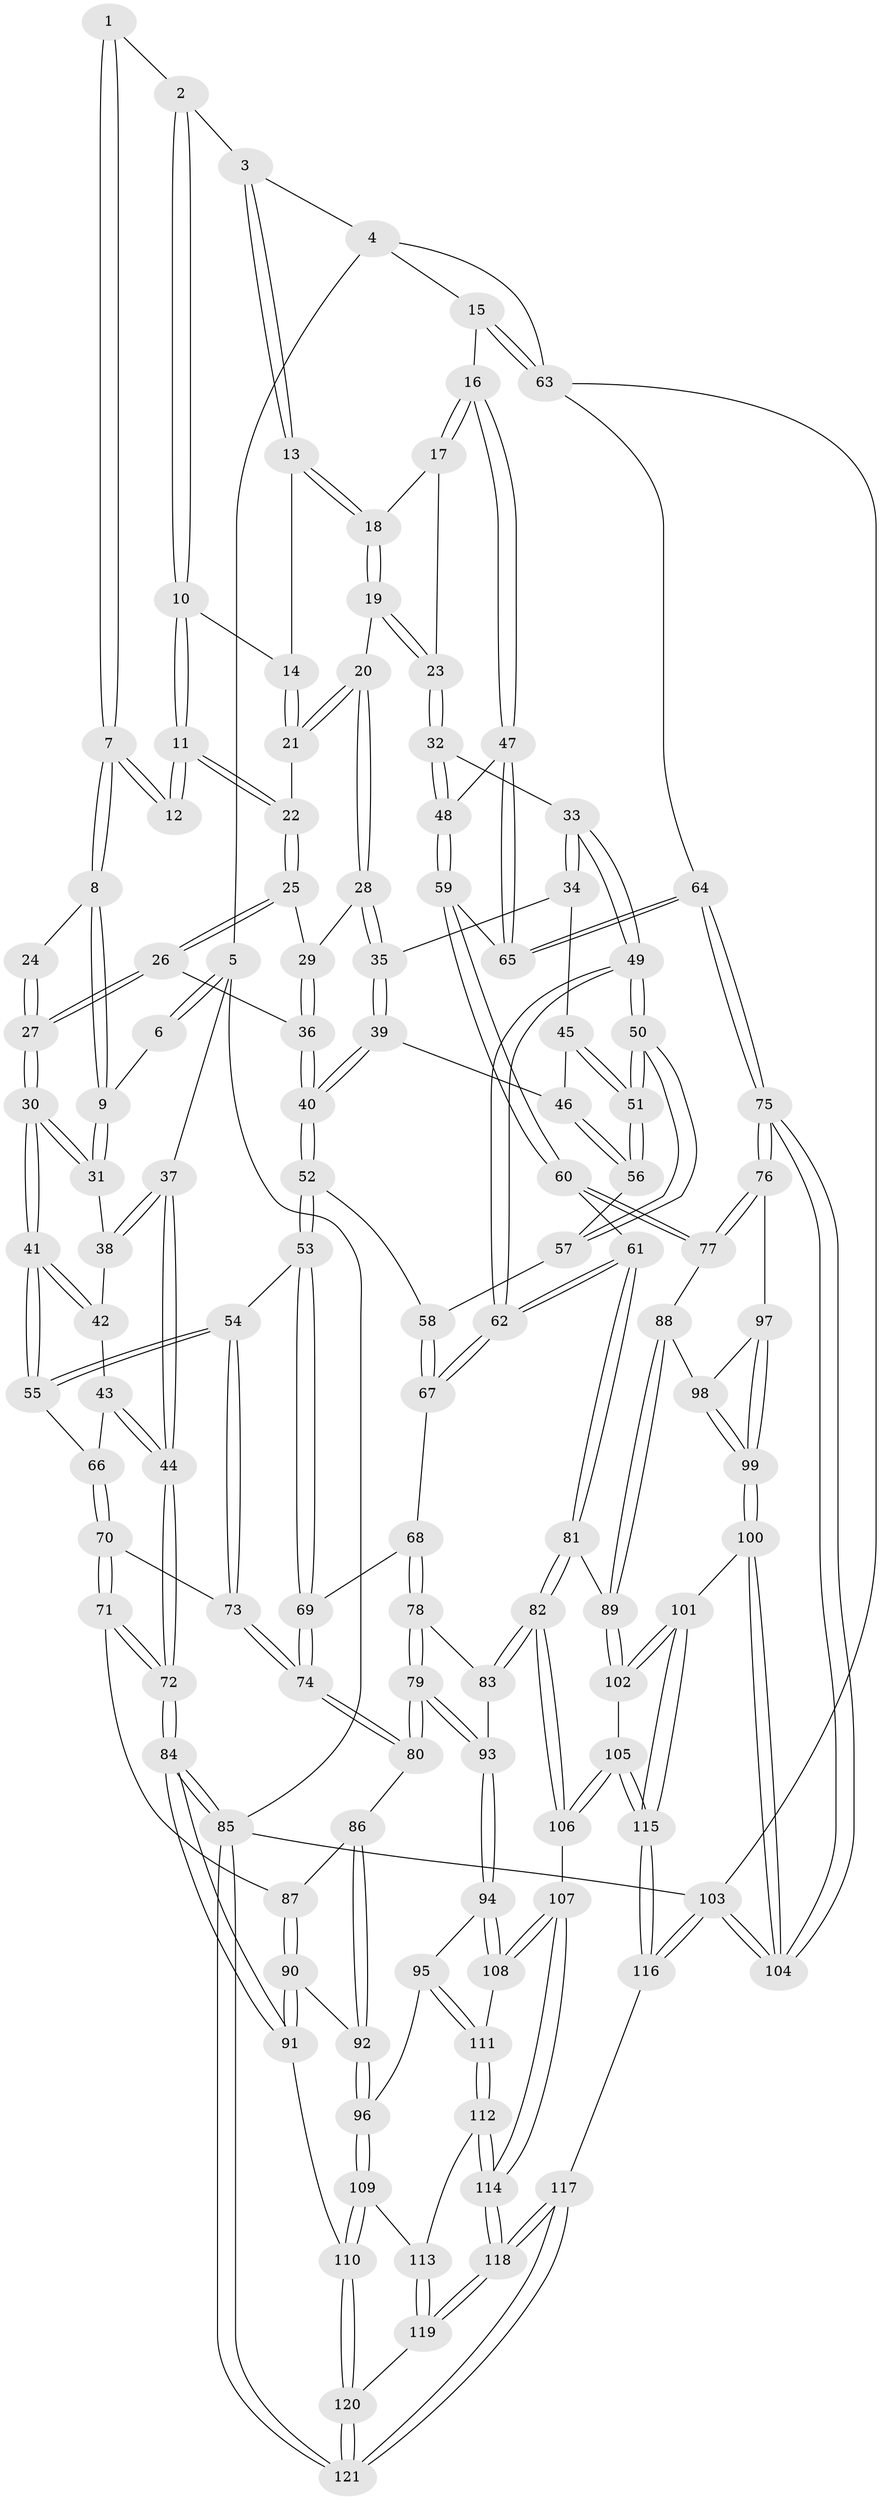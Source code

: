 // coarse degree distribution, {3: 0.11688311688311688, 5: 0.4025974025974026, 4: 0.33766233766233766, 6: 0.1038961038961039, 2: 0.03896103896103896}
// Generated by graph-tools (version 1.1) at 2025/52/02/27/25 19:52:39]
// undirected, 121 vertices, 299 edges
graph export_dot {
graph [start="1"]
  node [color=gray90,style=filled];
  1 [pos="+0.2619747405031887+0"];
  2 [pos="+0.3027176952540719+0"];
  3 [pos="+0.7047249077585386+0"];
  4 [pos="+0.892896221572714+0"];
  5 [pos="+0+0"];
  6 [pos="+0.17641513904988582+0"];
  7 [pos="+0.21275699479109428+0.06892448681931777"];
  8 [pos="+0.1642736457855654+0.15651015883397276"];
  9 [pos="+0.12559519082500756+0.1752942268299806"];
  10 [pos="+0.35088285490425253+0.03370632106590938"];
  11 [pos="+0.3519265122397946+0.12430933884719665"];
  12 [pos="+0.32120044758562666+0.1340325998781065"];
  13 [pos="+0.7031600824539663+0"];
  14 [pos="+0.512033061669315+0.06655222445268476"];
  15 [pos="+0.9563642295882575+0.23550623869889115"];
  16 [pos="+0.9430307786655214+0.23621031637317902"];
  17 [pos="+0.7363734999175502+0"];
  18 [pos="+0.713835125073134+0"];
  19 [pos="+0.5713382389091869+0.17888687667991054"];
  20 [pos="+0.5173712313771394+0.18168687515229734"];
  21 [pos="+0.4883020479777661+0.14411720551777774"];
  22 [pos="+0.3546569278054305+0.1271894541140664"];
  23 [pos="+0.6897218046659664+0.2561588897164541"];
  24 [pos="+0.2866633714692827+0.15079671711005566"];
  25 [pos="+0.36341714198281105+0.19195515361768312"];
  26 [pos="+0.3442304513251929+0.27115045878230487"];
  27 [pos="+0.24756237753958585+0.29852927684091013"];
  28 [pos="+0.4995643520780871+0.2286654782492198"];
  29 [pos="+0.4519377611991899+0.24193313358415153"];
  30 [pos="+0.22226792223443523+0.31525507560919164"];
  31 [pos="+0.11523433606495925+0.18479808299230907"];
  32 [pos="+0.6941520089310772+0.2669808569750413"];
  33 [pos="+0.6704200510199417+0.28204097126143146"];
  34 [pos="+0.5843447884798776+0.3116191998396079"];
  35 [pos="+0.5005871354679087+0.23198185084421305"];
  36 [pos="+0.39622418696010536+0.31637216990253136"];
  37 [pos="+0+0.09479441134701146"];
  38 [pos="+0.04118496444942189+0.1868327545501311"];
  39 [pos="+0.48361765912277943+0.3323290754775854"];
  40 [pos="+0.407391199884529+0.3427426632329352"];
  41 [pos="+0.21625471630421314+0.36926031624827"];
  42 [pos="+0.07385811621744964+0.3251179590453639"];
  43 [pos="+0.04582398914757017+0.40292245458793363"];
  44 [pos="+0+0.47610646184887456"];
  45 [pos="+0.5707248329203857+0.3266745504844657"];
  46 [pos="+0.48478018842686854+0.3329995901411114"];
  47 [pos="+0.8111660533652217+0.32548810155780084"];
  48 [pos="+0.8063354349596014+0.3279167737668318"];
  49 [pos="+0.5851280997387155+0.4883888187177853"];
  50 [pos="+0.5683240889965904+0.4354014913956045"];
  51 [pos="+0.5632455125270238+0.4175627190501338"];
  52 [pos="+0.3878544862018616+0.40230042855474435"];
  53 [pos="+0.34248278016266076+0.4402169549122014"];
  54 [pos="+0.21997848221197785+0.3967369585657754"];
  55 [pos="+0.21804593550873158+0.39418187017120154"];
  56 [pos="+0.49840316892511155+0.3699857359001444"];
  57 [pos="+0.48578610169312253+0.3949212612215755"];
  58 [pos="+0.46192418706531435+0.42982982340231835"];
  59 [pos="+0.7809166313013863+0.4407525968322585"];
  60 [pos="+0.7486032514429908+0.5243939337560943"];
  61 [pos="+0.6186628433526349+0.5392289752131336"];
  62 [pos="+0.5866401059232219+0.504604186830482"];
  63 [pos="+1+0.23804401661072208"];
  64 [pos="+1+0.5596220412202056"];
  65 [pos="+0.9897948415078414+0.48579284931996364"];
  66 [pos="+0.12162841706857122+0.4199037037028812"];
  67 [pos="+0.5316543733272944+0.49319749346688624"];
  68 [pos="+0.38848074358506957+0.535329291614636"];
  69 [pos="+0.3589893336265055+0.5087378007125791"];
  70 [pos="+0.08111353129222237+0.5519228036312372"];
  71 [pos="+0.03594257179801823+0.6037886700450723"];
  72 [pos="+0+0.5835183389521609"];
  73 [pos="+0.20317336740816333+0.49050568289372537"];
  74 [pos="+0.23996361840152833+0.5955160716937068"];
  75 [pos="+1+0.7345655150767718"];
  76 [pos="+0.9367897500333594+0.6620114869516638"];
  77 [pos="+0.7729409099055606+0.5533763631641326"];
  78 [pos="+0.40686236833169637+0.6162451863966248"];
  79 [pos="+0.24561537409124654+0.6601459014231699"];
  80 [pos="+0.22649508777511781+0.644093541570849"];
  81 [pos="+0.5618418745953416+0.647634165070785"];
  82 [pos="+0.4938764211108578+0.6897262509341576"];
  83 [pos="+0.4511265093961358+0.6615996707382525"];
  84 [pos="+0+0.7798580481721404"];
  85 [pos="+0+1"];
  86 [pos="+0.15255594882898413+0.654775709929146"];
  87 [pos="+0.055525179499333714+0.6151895714919057"];
  88 [pos="+0.7148403407716077+0.7245926511899771"];
  89 [pos="+0.647183664540812+0.729364453470838"];
  90 [pos="+0.07423108752822098+0.7941312912584015"];
  91 [pos="+0+0.823295327340736"];
  92 [pos="+0.13377006842034592+0.797534001752414"];
  93 [pos="+0.2781484599997119+0.725166028583409"];
  94 [pos="+0.288350795771797+0.7712874015630106"];
  95 [pos="+0.24383275574771526+0.8114267904329363"];
  96 [pos="+0.15946839532754178+0.828134783657761"];
  97 [pos="+0.9026489165055703+0.6794505606619831"];
  98 [pos="+0.7314258368164722+0.7416442941468988"];
  99 [pos="+0.7481873584392976+0.7945815336579614"];
  100 [pos="+0.7491093997847215+0.8915401772420597"];
  101 [pos="+0.7431724439126229+0.8909493918162158"];
  102 [pos="+0.6439054913381304+0.7858497342788725"];
  103 [pos="+1+1"];
  104 [pos="+1+1"];
  105 [pos="+0.5136377920875786+0.8572361616296288"];
  106 [pos="+0.4636537905213667+0.8171183136711038"];
  107 [pos="+0.42376057222626085+0.830467915891992"];
  108 [pos="+0.36582207990695104+0.8073112930939954"];
  109 [pos="+0.15064246366412068+0.8646366775069633"];
  110 [pos="+0.10091146265789405+0.9264159559107048"];
  111 [pos="+0.2644514643321553+0.9034243206731811"];
  112 [pos="+0.2662019350788029+0.9183535681529805"];
  113 [pos="+0.21804304919072298+0.9221262257839693"];
  114 [pos="+0.3367614419198981+0.9813664929034034"];
  115 [pos="+0.5655827537925681+0.9355422251397695"];
  116 [pos="+0.5209594081795401+1"];
  117 [pos="+0.3527390466980722+1"];
  118 [pos="+0.33818967247822046+1"];
  119 [pos="+0.19567698329986635+0.9566891664098116"];
  120 [pos="+0.09873083129459514+0.9965377811683699"];
  121 [pos="+0+1"];
  1 -- 2;
  1 -- 7;
  1 -- 7;
  2 -- 3;
  2 -- 10;
  2 -- 10;
  3 -- 4;
  3 -- 13;
  3 -- 13;
  4 -- 5;
  4 -- 15;
  4 -- 63;
  5 -- 6;
  5 -- 6;
  5 -- 37;
  5 -- 85;
  6 -- 9;
  7 -- 8;
  7 -- 8;
  7 -- 12;
  7 -- 12;
  8 -- 9;
  8 -- 9;
  8 -- 24;
  9 -- 31;
  9 -- 31;
  10 -- 11;
  10 -- 11;
  10 -- 14;
  11 -- 12;
  11 -- 12;
  11 -- 22;
  11 -- 22;
  13 -- 14;
  13 -- 18;
  13 -- 18;
  14 -- 21;
  14 -- 21;
  15 -- 16;
  15 -- 63;
  15 -- 63;
  16 -- 17;
  16 -- 17;
  16 -- 47;
  16 -- 47;
  17 -- 18;
  17 -- 23;
  18 -- 19;
  18 -- 19;
  19 -- 20;
  19 -- 23;
  19 -- 23;
  20 -- 21;
  20 -- 21;
  20 -- 28;
  20 -- 28;
  21 -- 22;
  22 -- 25;
  22 -- 25;
  23 -- 32;
  23 -- 32;
  24 -- 27;
  24 -- 27;
  25 -- 26;
  25 -- 26;
  25 -- 29;
  26 -- 27;
  26 -- 27;
  26 -- 36;
  27 -- 30;
  27 -- 30;
  28 -- 29;
  28 -- 35;
  28 -- 35;
  29 -- 36;
  29 -- 36;
  30 -- 31;
  30 -- 31;
  30 -- 41;
  30 -- 41;
  31 -- 38;
  32 -- 33;
  32 -- 48;
  32 -- 48;
  33 -- 34;
  33 -- 34;
  33 -- 49;
  33 -- 49;
  34 -- 35;
  34 -- 45;
  35 -- 39;
  35 -- 39;
  36 -- 40;
  36 -- 40;
  37 -- 38;
  37 -- 38;
  37 -- 44;
  37 -- 44;
  38 -- 42;
  39 -- 40;
  39 -- 40;
  39 -- 46;
  40 -- 52;
  40 -- 52;
  41 -- 42;
  41 -- 42;
  41 -- 55;
  41 -- 55;
  42 -- 43;
  43 -- 44;
  43 -- 44;
  43 -- 66;
  44 -- 72;
  44 -- 72;
  45 -- 46;
  45 -- 51;
  45 -- 51;
  46 -- 56;
  46 -- 56;
  47 -- 48;
  47 -- 65;
  47 -- 65;
  48 -- 59;
  48 -- 59;
  49 -- 50;
  49 -- 50;
  49 -- 62;
  49 -- 62;
  50 -- 51;
  50 -- 51;
  50 -- 57;
  50 -- 57;
  51 -- 56;
  51 -- 56;
  52 -- 53;
  52 -- 53;
  52 -- 58;
  53 -- 54;
  53 -- 69;
  53 -- 69;
  54 -- 55;
  54 -- 55;
  54 -- 73;
  54 -- 73;
  55 -- 66;
  56 -- 57;
  57 -- 58;
  58 -- 67;
  58 -- 67;
  59 -- 60;
  59 -- 60;
  59 -- 65;
  60 -- 61;
  60 -- 77;
  60 -- 77;
  61 -- 62;
  61 -- 62;
  61 -- 81;
  61 -- 81;
  62 -- 67;
  62 -- 67;
  63 -- 64;
  63 -- 103;
  64 -- 65;
  64 -- 65;
  64 -- 75;
  64 -- 75;
  66 -- 70;
  66 -- 70;
  67 -- 68;
  68 -- 69;
  68 -- 78;
  68 -- 78;
  69 -- 74;
  69 -- 74;
  70 -- 71;
  70 -- 71;
  70 -- 73;
  71 -- 72;
  71 -- 72;
  71 -- 87;
  72 -- 84;
  72 -- 84;
  73 -- 74;
  73 -- 74;
  74 -- 80;
  74 -- 80;
  75 -- 76;
  75 -- 76;
  75 -- 104;
  75 -- 104;
  76 -- 77;
  76 -- 77;
  76 -- 97;
  77 -- 88;
  78 -- 79;
  78 -- 79;
  78 -- 83;
  79 -- 80;
  79 -- 80;
  79 -- 93;
  79 -- 93;
  80 -- 86;
  81 -- 82;
  81 -- 82;
  81 -- 89;
  82 -- 83;
  82 -- 83;
  82 -- 106;
  82 -- 106;
  83 -- 93;
  84 -- 85;
  84 -- 85;
  84 -- 91;
  84 -- 91;
  85 -- 121;
  85 -- 121;
  85 -- 103;
  86 -- 87;
  86 -- 92;
  86 -- 92;
  87 -- 90;
  87 -- 90;
  88 -- 89;
  88 -- 89;
  88 -- 98;
  89 -- 102;
  89 -- 102;
  90 -- 91;
  90 -- 91;
  90 -- 92;
  91 -- 110;
  92 -- 96;
  92 -- 96;
  93 -- 94;
  93 -- 94;
  94 -- 95;
  94 -- 108;
  94 -- 108;
  95 -- 96;
  95 -- 111;
  95 -- 111;
  96 -- 109;
  96 -- 109;
  97 -- 98;
  97 -- 99;
  97 -- 99;
  98 -- 99;
  98 -- 99;
  99 -- 100;
  99 -- 100;
  100 -- 101;
  100 -- 104;
  100 -- 104;
  101 -- 102;
  101 -- 102;
  101 -- 115;
  101 -- 115;
  102 -- 105;
  103 -- 104;
  103 -- 104;
  103 -- 116;
  103 -- 116;
  105 -- 106;
  105 -- 106;
  105 -- 115;
  105 -- 115;
  106 -- 107;
  107 -- 108;
  107 -- 108;
  107 -- 114;
  107 -- 114;
  108 -- 111;
  109 -- 110;
  109 -- 110;
  109 -- 113;
  110 -- 120;
  110 -- 120;
  111 -- 112;
  111 -- 112;
  112 -- 113;
  112 -- 114;
  112 -- 114;
  113 -- 119;
  113 -- 119;
  114 -- 118;
  114 -- 118;
  115 -- 116;
  115 -- 116;
  116 -- 117;
  117 -- 118;
  117 -- 118;
  117 -- 121;
  117 -- 121;
  118 -- 119;
  118 -- 119;
  119 -- 120;
  120 -- 121;
  120 -- 121;
}
